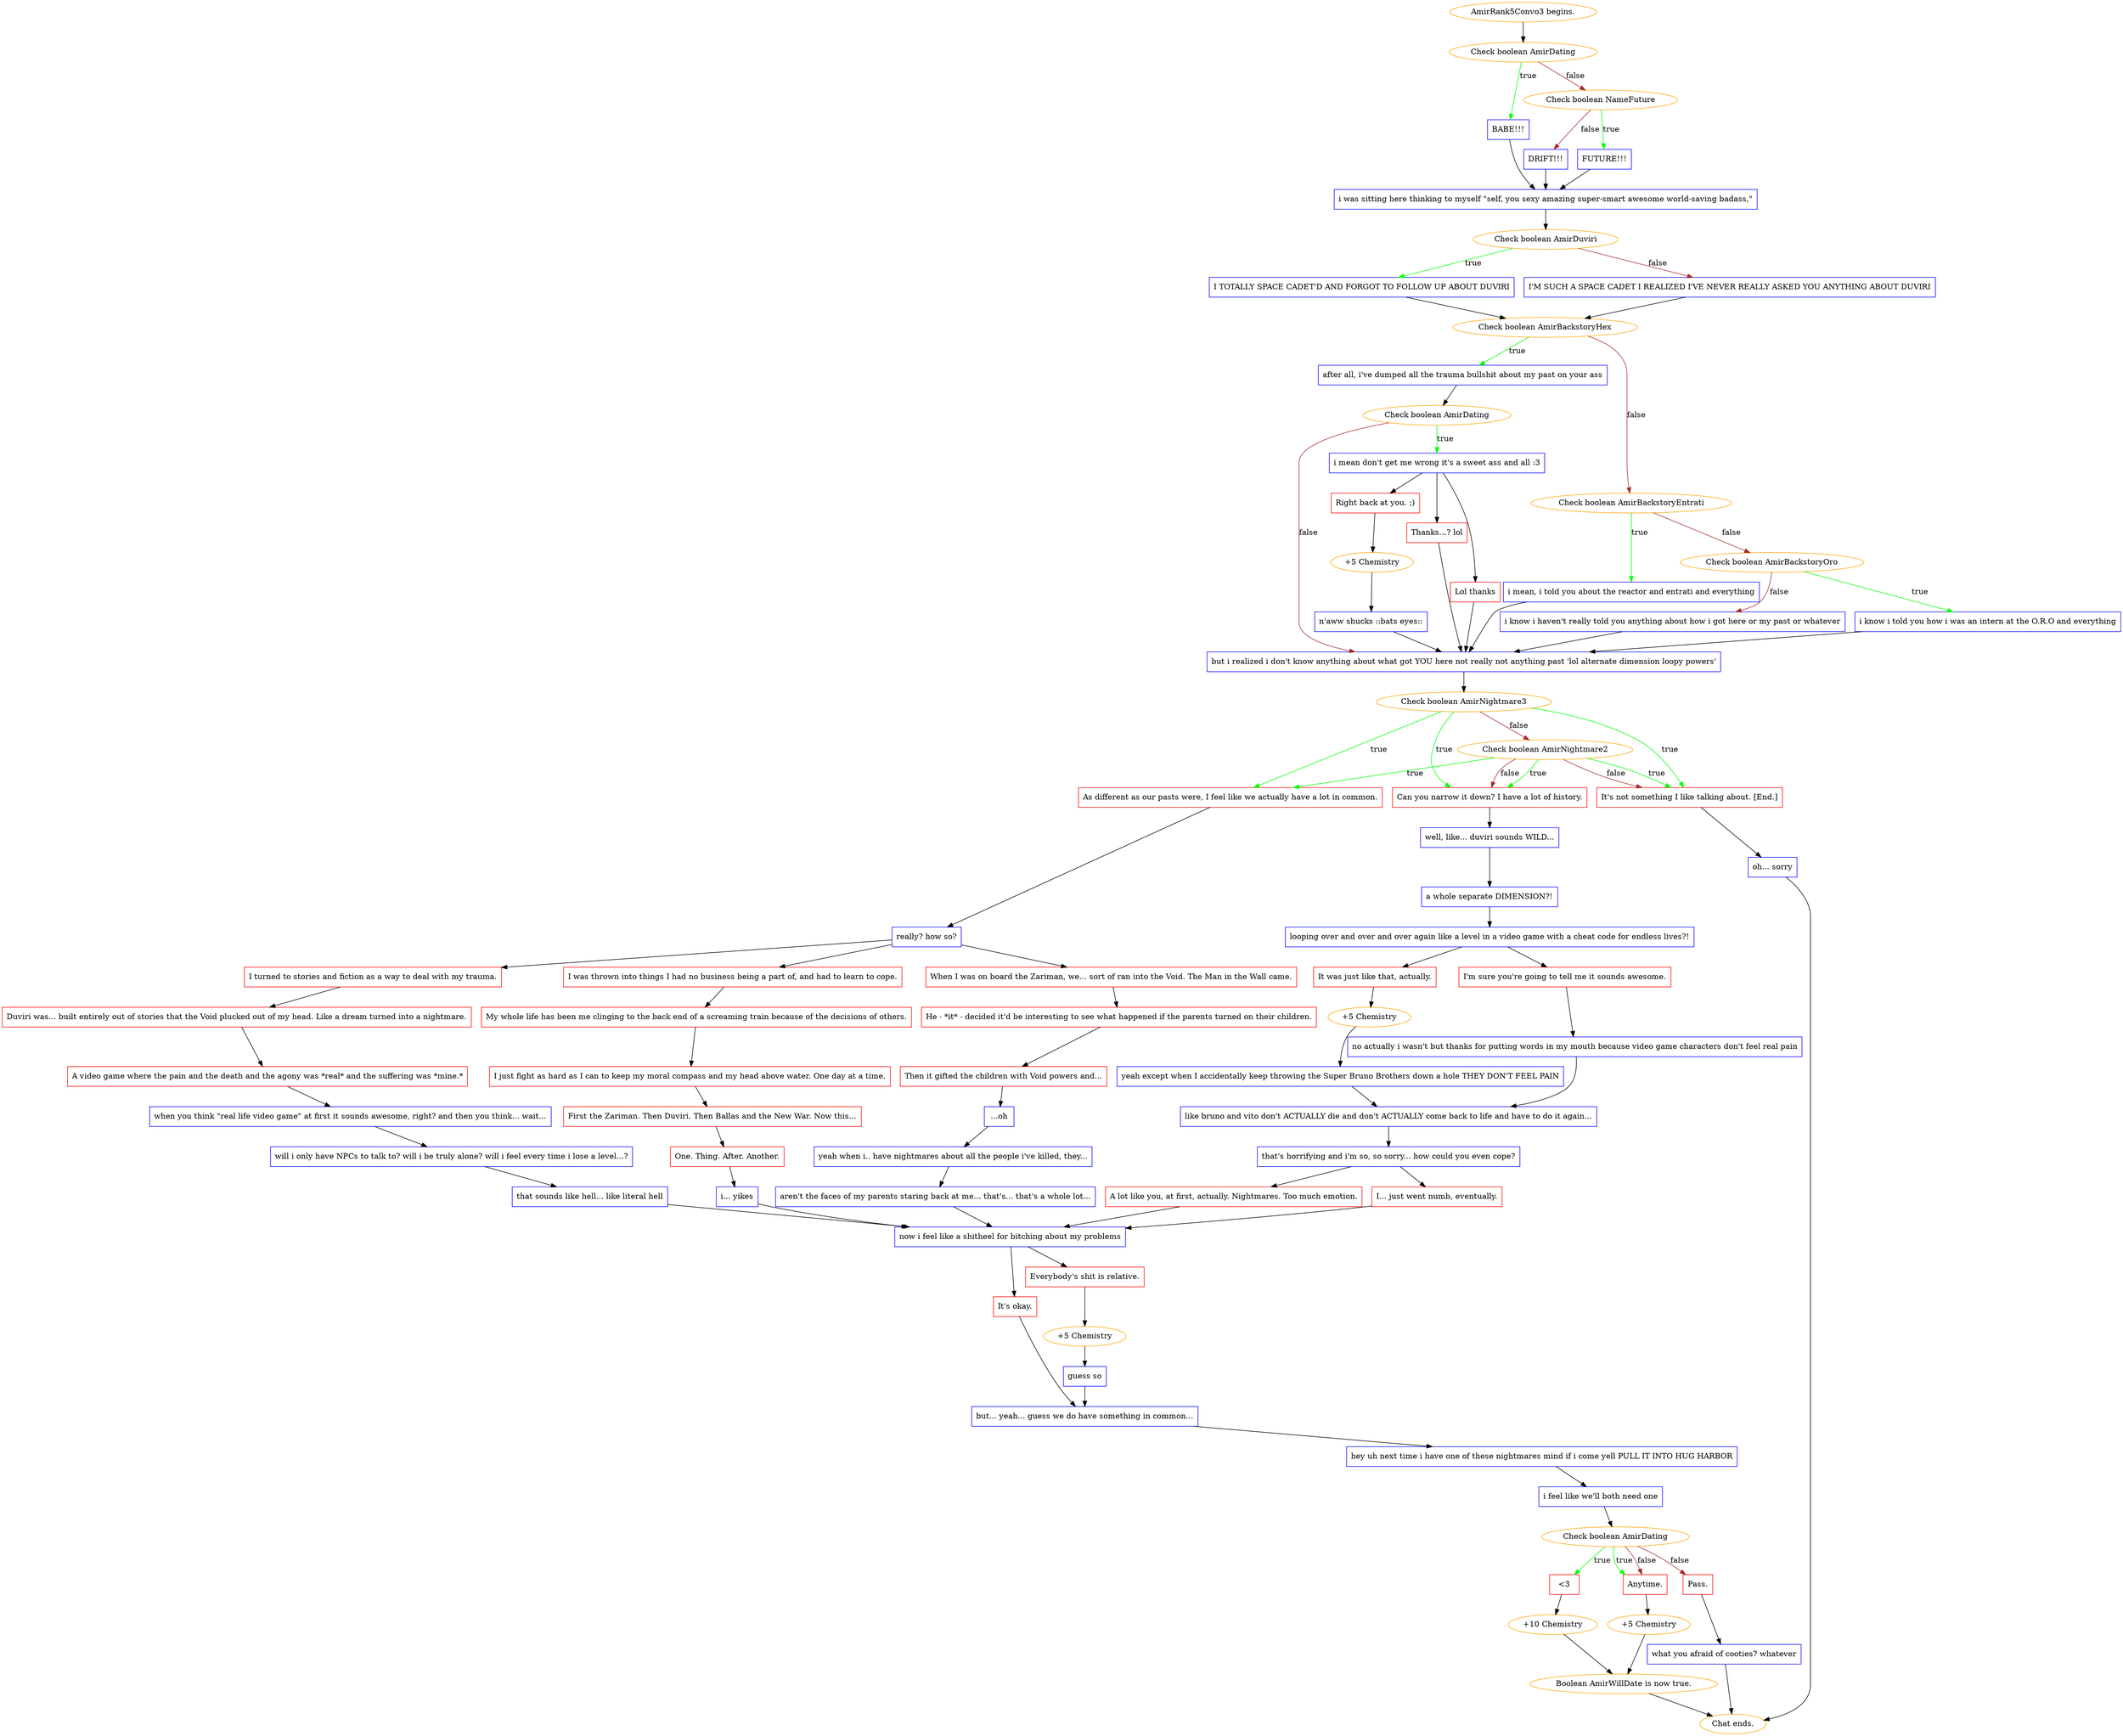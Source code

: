 digraph {
	"AmirRank5Convo3 begins." [color=orange];
		"AmirRank5Convo3 begins." -> j2650937555;
	j2650937555 [label="Check boolean AmirDating",color=orange];
		j2650937555 -> j2668858802 [label=true,color=green];
		j2650937555 -> j3219616308 [label=false,color=brown];
	j2668858802 [label="BABE!!!",shape=box,color=blue];
		j2668858802 -> j3630846414;
	j3219616308 [label="Check boolean NameFuture",color=orange];
		j3219616308 -> j2899521596 [label=true,color=green];
		j3219616308 -> j2959924462 [label=false,color=brown];
	j3630846414 [label="i was sitting here thinking to myself \"self, you sexy amazing super-smart awesome world-saving badass,\"",shape=box,color=blue];
		j3630846414 -> j4283957504;
	j2899521596 [label="FUTURE!!!",shape=box,color=blue];
		j2899521596 -> j3630846414;
	j2959924462 [label="DRIFT!!!",shape=box,color=blue];
		j2959924462 -> j3630846414;
	j4283957504 [label="Check boolean AmirDuviri",color=orange];
		j4283957504 -> j2289468274 [label=true,color=green];
		j4283957504 -> j1109750922 [label=false,color=brown];
	j2289468274 [label="I TOTALLY SPACE CADET'D AND FORGOT TO FOLLOW UP ABOUT DUVIRI",shape=box,color=blue];
		j2289468274 -> j1452669816;
	j1109750922 [label="I'M SUCH A SPACE CADET I REALIZED I'VE NEVER REALLY ASKED YOU ANYTHING ABOUT DUVIRI",shape=box,color=blue];
		j1109750922 -> j1452669816;
	j1452669816 [label="Check boolean AmirBackstoryHex",color=orange];
		j1452669816 -> j3552191074 [label=true,color=green];
		j1452669816 -> j2445936876 [label=false,color=brown];
	j3552191074 [label="after all, i've dumped all the trauma bullshit about my past on your ass",shape=box,color=blue];
		j3552191074 -> j1853334382;
	j2445936876 [label="Check boolean AmirBackstoryEntrati",color=orange];
		j2445936876 -> j3738577352 [label=true,color=green];
		j2445936876 -> j2190704803 [label=false,color=brown];
	j1853334382 [label="Check boolean AmirDating",color=orange];
		j1853334382 -> j1836138966 [label=true,color=green];
		j1853334382 -> j2567030867 [label=false,color=brown];
	j3738577352 [label="i mean, i told you about the reactor and entrati and everything",shape=box,color=blue];
		j3738577352 -> j2567030867;
	j2190704803 [label="Check boolean AmirBackstoryOro",color=orange];
		j2190704803 -> j2941495170 [label=true,color=green];
		j2190704803 -> j900839451 [label=false,color=brown];
	j1836138966 [label="i mean don't get me wrong it's a sweet ass and all :3",shape=box,color=blue];
		j1836138966 -> j3420781955;
		j1836138966 -> j1212951176;
		j1836138966 -> j544036142;
	j2567030867 [label="but i realized i don't know anything about what got YOU here not really not anything past 'lol alternate dimension loopy powers'",shape=box,color=blue];
		j2567030867 -> j1386368209;
	j2941495170 [label="i know i told you how i was an intern at the O.R.O and everything",shape=box,color=blue];
		j2941495170 -> j2567030867;
	j900839451 [label="i know i haven't really told you anything about how i got here or my past or whatever",shape=box,color=blue];
		j900839451 -> j2567030867;
	j3420781955 [label="Thanks...? lol",shape=box,color=red];
		j3420781955 -> j2567030867;
	j1212951176 [label="Lol thanks",shape=box,color=red];
		j1212951176 -> j2567030867;
	j544036142 [label="Right back at you. ;)",shape=box,color=red];
		j544036142 -> j942240100;
	j1386368209 [label="Check boolean AmirNightmare3",color=orange];
		j1386368209 -> j2927329810 [label=true,color=green];
		j1386368209 -> j2164163357 [label=true,color=green];
		j1386368209 -> j3457521781 [label=true,color=green];
		j1386368209 -> j2314003121 [label=false,color=brown];
	j942240100 [label="+5 Chemistry",color=orange];
		j942240100 -> j3080599045;
	j2927329810 [label="As different as our pasts were, I feel like we actually have a lot in common.",shape=box,color=red];
		j2927329810 -> j3014976866;
	j2164163357 [label="Can you narrow it down? I have a lot of history.",shape=box,color=red];
		j2164163357 -> j3704104272;
	j3457521781 [label="It's not something I like talking about. [End.]",shape=box,color=red];
		j3457521781 -> j720149251;
	j2314003121 [label="Check boolean AmirNightmare2",color=orange];
		j2314003121 -> j2927329810 [label=true,color=green];
		j2314003121 -> j2164163357 [label=true,color=green];
		j2314003121 -> j3457521781 [label=true,color=green];
		j2314003121 -> j2164163357 [label=false,color=brown];
		j2314003121 -> j3457521781 [label=false,color=brown];
	j3080599045 [label="n'aww shucks ::bats eyes::",shape=box,color=blue];
		j3080599045 -> j2567030867;
	j3014976866 [label="really? how so?",shape=box,color=blue];
		j3014976866 -> j2338433753;
		j3014976866 -> j3024783399;
		j3014976866 -> j84878618;
	j3704104272 [label="well, like... duviri sounds WILD...",shape=box,color=blue];
		j3704104272 -> j3515512789;
	j720149251 [label="oh... sorry",shape=box,color=blue];
		j720149251 -> "Chat ends.";
	j2338433753 [label="I turned to stories and fiction as a way to deal with my trauma.",shape=box,color=red];
		j2338433753 -> j1536273646;
	j3024783399 [label="I was thrown into things I had no business being a part of, and had to learn to cope.",shape=box,color=red];
		j3024783399 -> j1033531963;
	j84878618 [label="When I was on board the Zariman, we... sort of ran into the Void. The Man in the Wall came.",shape=box,color=red];
		j84878618 -> j2580937656;
	j3515512789 [label="a whole separate DIMENSION?!",shape=box,color=blue];
		j3515512789 -> j995050978;
	"Chat ends." [color=orange];
	j1536273646 [label="Duviri was... built entirely out of stories that the Void plucked out of my head. Like a dream turned into a nightmare.",shape=box,color=red];
		j1536273646 -> j672595546;
	j1033531963 [label="My whole life has been me clinging to the back end of a screaming train because of the decisions of others.",shape=box,color=red];
		j1033531963 -> j3507937703;
	j2580937656 [label="He - *it* - decided it'd be interesting to see what happened if the parents turned on their children.",shape=box,color=red];
		j2580937656 -> j1683684805;
	j995050978 [label="looping over and over and over again like a level in a video game with a cheat code for endless lives?!",shape=box,color=blue];
		j995050978 -> j2286161348;
		j995050978 -> j3625290568;
	j672595546 [label="A video game where the pain and the death and the agony was *real* and the suffering was *mine.*",shape=box,color=red];
		j672595546 -> j1069833754;
	j3507937703 [label="I just fight as hard as I can to keep my moral compass and my head above water. One day at a time.",shape=box,color=red];
		j3507937703 -> j656589934;
	j1683684805 [label="Then it gifted the children with Void powers and...",shape=box,color=red];
		j1683684805 -> j2182152390;
	j2286161348 [label="I'm sure you're going to tell me it sounds awesome.",shape=box,color=red];
		j2286161348 -> j3723811202;
	j3625290568 [label="It was just like that, actually.",shape=box,color=red];
		j3625290568 -> j4122016452;
	j1069833754 [label="when you think \"real life video game\" at first it sounds awesome, right? and then you think... wait...",shape=box,color=blue];
		j1069833754 -> j3207895020;
	j656589934 [label="First the Zariman. Then Duviri. Then Ballas and the New War. Now this...",shape=box,color=red];
		j656589934 -> j3983343192;
	j2182152390 [label="...oh",shape=box,color=blue];
		j2182152390 -> j3042524946;
	j3723811202 [label="no actually i wasn't but thanks for putting words in my mouth because video game characters don't feel real pain",shape=box,color=blue];
		j3723811202 -> j3735173299;
	j4122016452 [label="+5 Chemistry",color=orange];
		j4122016452 -> j2175855368;
	j3207895020 [label="will i only have NPCs to talk to? will i be truly alone? will i feel every time i lose a level...?",shape=box,color=blue];
		j3207895020 -> j4173830328;
	j3983343192 [label="One. Thing. After. Another.",shape=box,color=red];
		j3983343192 -> j3893403199;
	j3042524946 [label="yeah when i.. have nightmares about all the people i've killed, they...",shape=box,color=blue];
		j3042524946 -> j155180816;
	j3735173299 [label="like bruno and vito don't ACTUALLY die and don't ACTUALLY come back to life and have to do it again...",shape=box,color=blue];
		j3735173299 -> j3912444816;
	j2175855368 [label="yeah except when I accidentally keep throwing the Super Bruno Brothers down a hole THEY DON'T FEEL PAIN",shape=box,color=blue];
		j2175855368 -> j3735173299;
	j4173830328 [label="that sounds like hell... like literal hell",shape=box,color=blue];
		j4173830328 -> j3927950628;
	j3893403199 [label="i... yikes",shape=box,color=blue];
		j3893403199 -> j3927950628;
	j155180816 [label="aren't the faces of my parents staring back at me... that's... that's a whole lot...",shape=box,color=blue];
		j155180816 -> j3927950628;
	j3912444816 [label="that's horrifying and i'm so, so sorry... how could you even cope?",shape=box,color=blue];
		j3912444816 -> j1484893557;
		j3912444816 -> j732446140;
	j3927950628 [label="now i feel like a shitheel for bitching about my problems",shape=box,color=blue];
		j3927950628 -> j1730584091;
		j3927950628 -> j1791146739;
	j1484893557 [label="A lot like you, at first, actually. Nightmares. Too much emotion.",shape=box,color=red];
		j1484893557 -> j3927950628;
	j732446140 [label="I... just went numb, eventually.",shape=box,color=red];
		j732446140 -> j3927950628;
	j1730584091 [label="It's okay.",shape=box,color=red];
		j1730584091 -> j3090880430;
	j1791146739 [label="Everybody's shit is relative.",shape=box,color=red];
		j1791146739 -> j1005103995;
	j3090880430 [label="but... yeah... guess we do have something in common...",shape=box,color=blue];
		j3090880430 -> j1896593475;
	j1005103995 [label="+5 Chemistry",color=orange];
		j1005103995 -> j2139148992;
	j1896593475 [label="hey uh next time i have one of these nightmares mind if i come yell PULL IT INTO HUG HARBOR",shape=box,color=blue];
		j1896593475 -> j377738647;
	j2139148992 [label="guess so",shape=box,color=blue];
		j2139148992 -> j3090880430;
	j377738647 [label="i feel like we'll both need one",shape=box,color=blue];
		j377738647 -> j3439893062;
	j3439893062 [label="Check boolean AmirDating",color=orange];
		j3439893062 -> j180809753 [label=true,color=green];
		j3439893062 -> j302254072 [label=true,color=green];
		j3439893062 -> j302254072 [label=false,color=brown];
		j3439893062 -> j4272075449 [label=false,color=brown];
	j180809753 [label="<3",shape=box,color=red];
		j180809753 -> j1720236604;
	j302254072 [label="Anytime.",shape=box,color=red];
		j302254072 -> j2463344579;
	j4272075449 [label="Pass.",shape=box,color=red];
		j4272075449 -> j3178700569;
	j1720236604 [label="+10 Chemistry",color=orange];
		j1720236604 -> j1538486228;
	j2463344579 [label="+5 Chemistry",color=orange];
		j2463344579 -> j1538486228;
	j3178700569 [label="what you afraid of cooties? whatever",shape=box,color=blue];
		j3178700569 -> "Chat ends.";
	j1538486228 [label="Boolean AmirWillDate is now true.",color=orange];
		j1538486228 -> "Chat ends.";
}